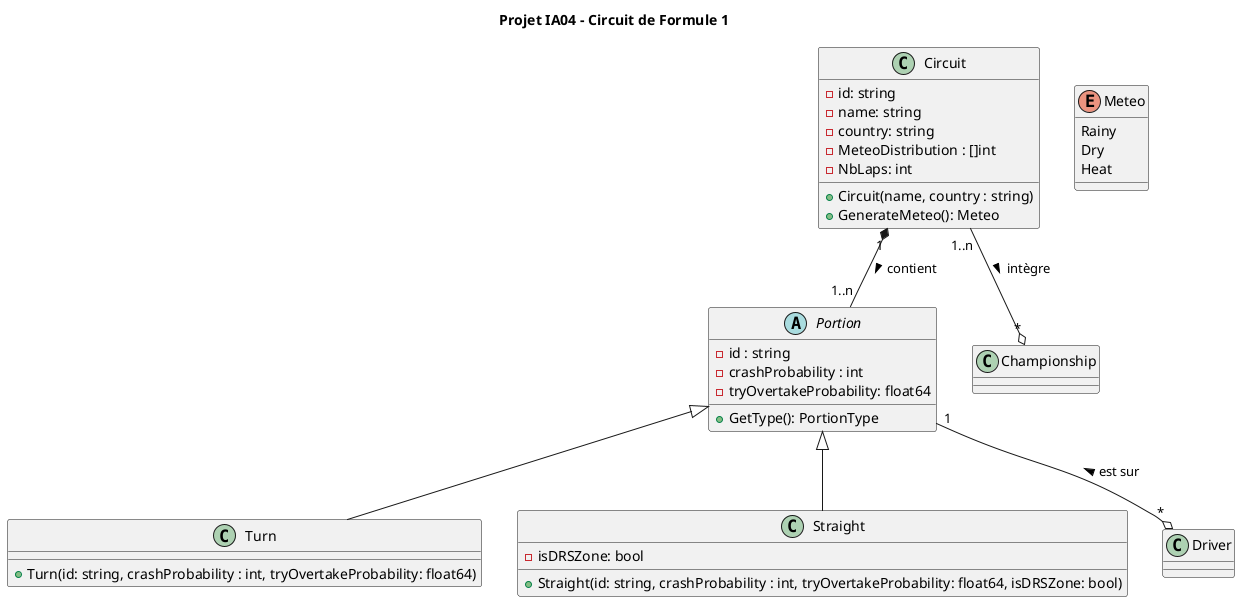 @startuml IA04 - Modélisation Championnat de Formule 1


title Projet IA04 - Circuit de Formule 1


class Circuit {
  - id: string
  - name: string
  - country: string
  - MeteoDistribution : []int
  - NbLaps: int

  + Circuit(name, country : string)
  + GenerateMeteo(): Meteo
}

enum Meteo{
  Rainy
  Dry
  Heat
}

abstract class Portion{
  - id : string
  - crashProbability : int
  - tryOvertakeProbability: float64

  + GetType(): PortionType
}


class Turn{

  + Turn(id: string, crashProbability : int, tryOvertakeProbability: float64)
}

class Straight{
  - isDRSZone: bool

  + Straight(id: string, crashProbability : int, tryOvertakeProbability: float64, isDRSZone: bool)
}

Circuit "1..n" --o "*" Championship : intègre >
Circuit "1" *-- "1..n" Portion : contient >
Portion  <|--  Turn
Portion  <|--  Straight
Portion "1" --o "*" Driver : est sur <


@enduml
